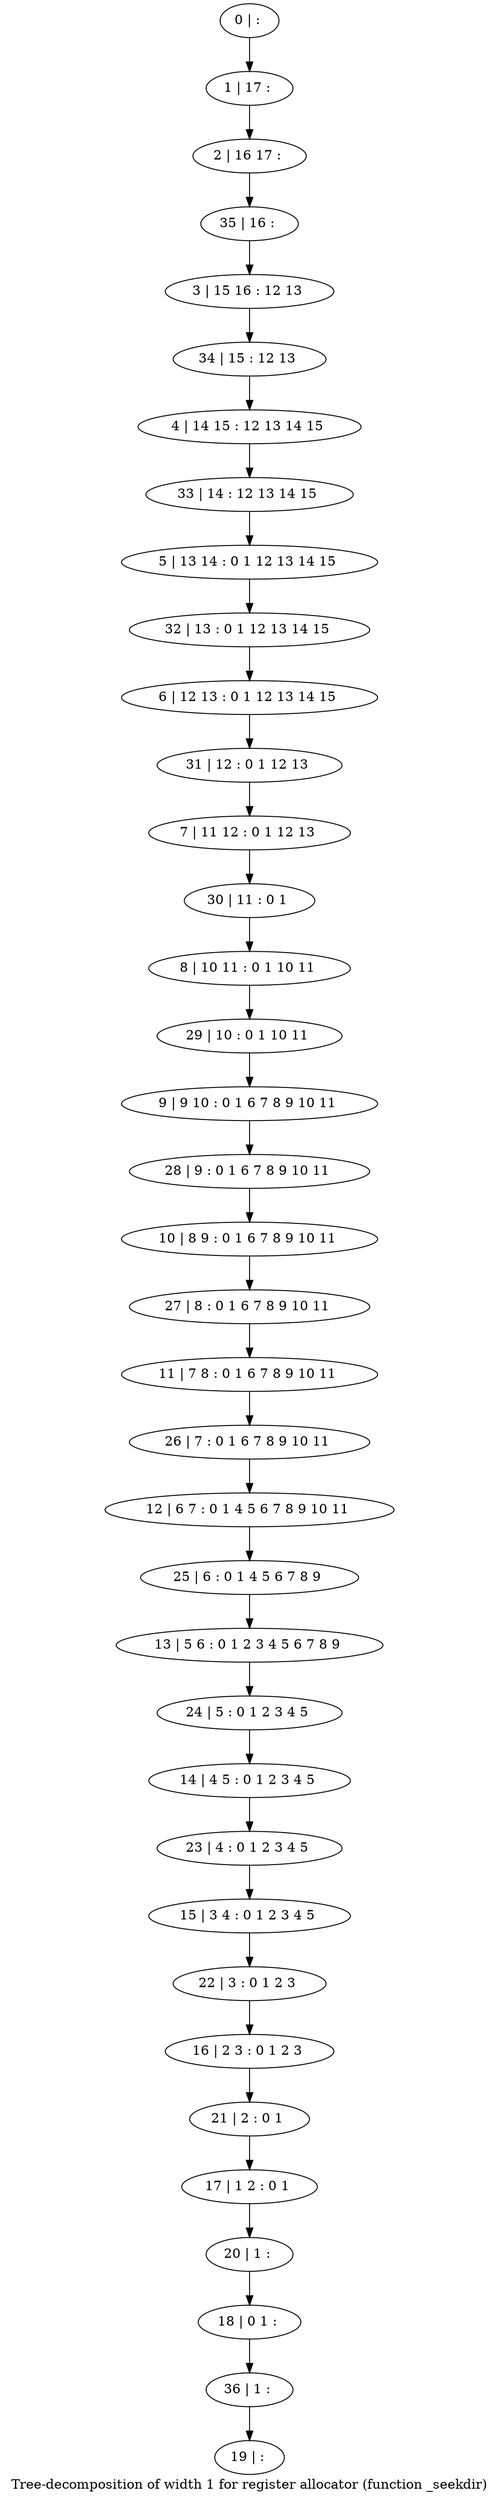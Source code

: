 digraph G {
graph [label="Tree-decomposition of width 1 for register allocator (function _seekdir)"]
0[label="0 | : "];
1[label="1 | 17 : "];
2[label="2 | 16 17 : "];
3[label="3 | 15 16 : 12 13 "];
4[label="4 | 14 15 : 12 13 14 15 "];
5[label="5 | 13 14 : 0 1 12 13 14 15 "];
6[label="6 | 12 13 : 0 1 12 13 14 15 "];
7[label="7 | 11 12 : 0 1 12 13 "];
8[label="8 | 10 11 : 0 1 10 11 "];
9[label="9 | 9 10 : 0 1 6 7 8 9 10 11 "];
10[label="10 | 8 9 : 0 1 6 7 8 9 10 11 "];
11[label="11 | 7 8 : 0 1 6 7 8 9 10 11 "];
12[label="12 | 6 7 : 0 1 4 5 6 7 8 9 10 11 "];
13[label="13 | 5 6 : 0 1 2 3 4 5 6 7 8 9 "];
14[label="14 | 4 5 : 0 1 2 3 4 5 "];
15[label="15 | 3 4 : 0 1 2 3 4 5 "];
16[label="16 | 2 3 : 0 1 2 3 "];
17[label="17 | 1 2 : 0 1 "];
18[label="18 | 0 1 : "];
19[label="19 | : "];
20[label="20 | 1 : "];
21[label="21 | 2 : 0 1 "];
22[label="22 | 3 : 0 1 2 3 "];
23[label="23 | 4 : 0 1 2 3 4 5 "];
24[label="24 | 5 : 0 1 2 3 4 5 "];
25[label="25 | 6 : 0 1 4 5 6 7 8 9 "];
26[label="26 | 7 : 0 1 6 7 8 9 10 11 "];
27[label="27 | 8 : 0 1 6 7 8 9 10 11 "];
28[label="28 | 9 : 0 1 6 7 8 9 10 11 "];
29[label="29 | 10 : 0 1 10 11 "];
30[label="30 | 11 : 0 1 "];
31[label="31 | 12 : 0 1 12 13 "];
32[label="32 | 13 : 0 1 12 13 14 15 "];
33[label="33 | 14 : 12 13 14 15 "];
34[label="34 | 15 : 12 13 "];
35[label="35 | 16 : "];
36[label="36 | 1 : "];
0->1 ;
1->2 ;
20->18 ;
17->20 ;
21->17 ;
16->21 ;
22->16 ;
15->22 ;
23->15 ;
14->23 ;
24->14 ;
13->24 ;
25->13 ;
12->25 ;
26->12 ;
11->26 ;
27->11 ;
10->27 ;
28->10 ;
9->28 ;
29->9 ;
8->29 ;
30->8 ;
7->30 ;
31->7 ;
6->31 ;
32->6 ;
5->32 ;
33->5 ;
4->33 ;
34->4 ;
3->34 ;
35->3 ;
2->35 ;
36->19 ;
18->36 ;
}
